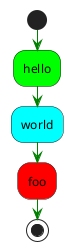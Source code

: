 {
  "sha1": "oytpjm4ui3s58j8e4iov0q94jo7m4b5",
  "insertion": {
    "when": "2024-06-04T17:28:40.461Z",
    "url": "https://forum.plantuml.net/12396/user-defined-style-targets-in-activity-diagram-beta",
    "user": "plantuml@gmail.com"
  }
}
@startuml
<style>
activityDiagram {
 arrow {
     LineColor green
 }
 activity {
     BackgroundColor #ff0000  
 }
 .x {
     BackgroundColor #00ff00  
 }
 .y {
     BackgroundColor #00ffff  
 }
}
</style>
start
<< x >>:hello;
<< y >>:world;
:foo;
stop
@enduml

